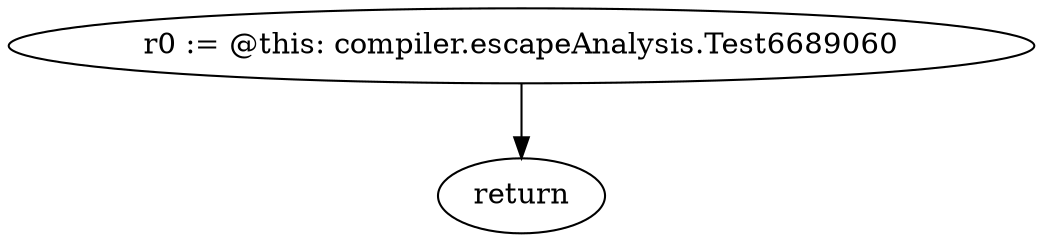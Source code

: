 digraph "unitGraph" {
    "r0 := @this: compiler.escapeAnalysis.Test6689060"
    "return"
    "r0 := @this: compiler.escapeAnalysis.Test6689060"->"return";
}
